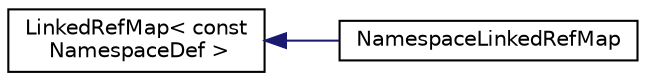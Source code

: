digraph "Graphical Class Hierarchy"
{
 // LATEX_PDF_SIZE
  edge [fontname="Helvetica",fontsize="10",labelfontname="Helvetica",labelfontsize="10"];
  node [fontname="Helvetica",fontsize="10",shape=record];
  rankdir="LR";
  Node0 [label="LinkedRefMap\< const\l NamespaceDef \>",height=0.2,width=0.4,color="black", fillcolor="white", style="filled",URL="$classLinkedRefMap.html",tooltip=" "];
  Node0 -> Node1 [dir="back",color="midnightblue",fontsize="10",style="solid",fontname="Helvetica"];
  Node1 [label="NamespaceLinkedRefMap",height=0.2,width=0.4,color="black", fillcolor="white", style="filled",URL="$classNamespaceLinkedRefMap.html",tooltip=" "];
}
